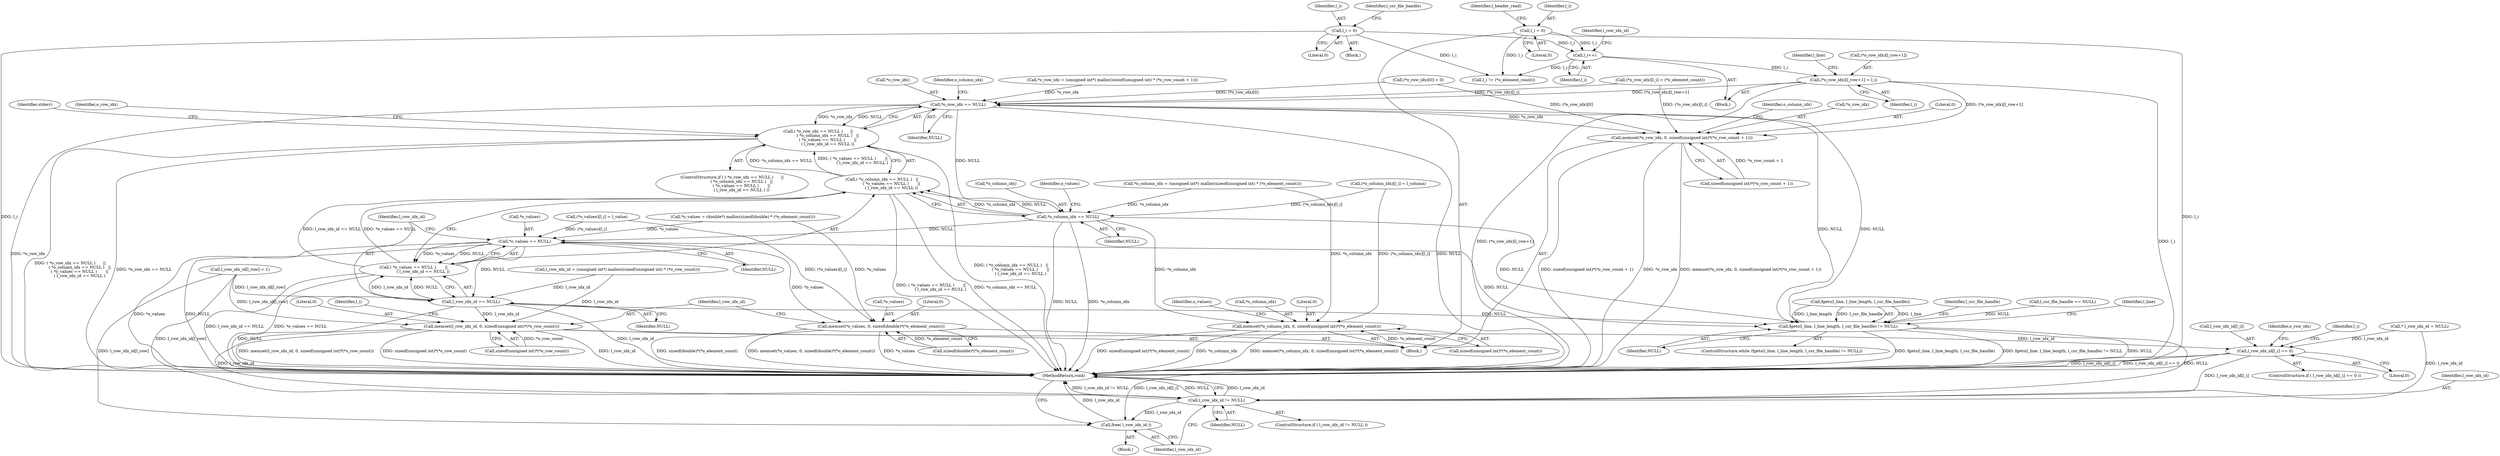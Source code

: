 digraph "0_libxsmm_151481489192e6d1997f8bde52c5c425ea41741d@array" {
"1000404" [label="(Call,(*o_row_idx)[l_row+1] = l_i)"];
"1000397" [label="(Call,l_i++)"];
"1000141" [label="(Call,l_i = 0)"];
"1000347" [label="(Call,l_i = 0)"];
"1000263" [label="(Call,*o_row_idx == NULL)"];
"1000159" [label="(Call,fgets(l_line, l_line_length, l_csr_file_handle) != NULL)"];
"1000454" [label="(Call,l_row_idx_id != NULL)"];
"1000458" [label="(Call,free( l_row_idx_id ))"];
"1000262" [label="(Call,( *o_row_idx == NULL )      ||\n               ( *o_column_idx == NULL )   ||\n               ( *o_values == NULL )       ||\n               ( l_row_idx_id == NULL ))"];
"1000268" [label="(Call,*o_column_idx == NULL)"];
"1000267" [label="(Call,( *o_column_idx == NULL )   ||\n               ( *o_values == NULL )       ||\n               ( l_row_idx_id == NULL ))"];
"1000273" [label="(Call,*o_values == NULL)"];
"1000272" [label="(Call,( *o_values == NULL )       ||\n               ( l_row_idx_id == NULL ))"];
"1000277" [label="(Call,l_row_idx_id == NULL)"];
"1000314" [label="(Call,memset(l_row_idx_id, 0, sizeof(unsigned int)*(*o_row_count)))"];
"1000436" [label="(Call,l_row_idx_id[l_i] == 0)"];
"1000305" [label="(Call,memset(*o_values, 0, sizeof(double)*(*o_element_count)))"];
"1000296" [label="(Call,memset(*o_column_idx, 0, sizeof(unsigned int)*(*o_element_count)))"];
"1000285" [label="(Call,memset(*o_row_idx, 0, sizeof(unsigned int)*(*o_row_count + 1)))"];
"1000453" [label="(ControlStructure,if ( l_row_idx_id != NULL ))"];
"1000274" [label="(Call,*o_values)"];
"1000391" [label="(Call,(*o_values)[l_i] = l_value)"];
"1000401" [label="(Identifier,l_row_idx_id)"];
"1000308" [label="(Literal,0)"];
"1000288" [label="(Literal,0)"];
"1000298" [label="(Identifier,o_column_idx)"];
"1000286" [label="(Call,*o_row_idx)"];
"1000137" [label="(Call,* l_row_idx_id = NULL)"];
"1000161" [label="(Identifier,l_line)"];
"1000158" [label="(ControlStructure,while (fgets(l_line, l_line_length, l_csr_file_handle) != NULL))"];
"1000415" [label="(Call,l_i != (*o_element_count))"];
"1000360" [label="(Block,)"];
"1000271" [label="(Identifier,NULL)"];
"1000436" [label="(Call,l_row_idx_id[l_i] == 0)"];
"1000314" [label="(Call,memset(l_row_idx_id, 0, sizeof(unsigned int)*(*o_row_count)))"];
"1000309" [label="(Call,sizeof(double)*(*o_element_count))"];
"1000285" [label="(Call,memset(*o_row_idx, 0, sizeof(unsigned int)*(*o_row_count + 1)))"];
"1000433" [label="(Identifier,l_i)"];
"1000307" [label="(Identifier,o_values)"];
"1000437" [label="(Call,l_row_idx_id[l_i])"];
"1000277" [label="(Call,l_row_idx_id == NULL)"];
"1000125" [label="(Block,)"];
"1000455" [label="(Identifier,l_row_idx_id)"];
"1000454" [label="(Call,l_row_idx_id != NULL)"];
"1000405" [label="(Call,(*o_row_idx)[l_row+1])"];
"1000435" [label="(ControlStructure,if ( l_row_idx_id[l_i] == 0 ))"];
"1000297" [label="(Call,*o_column_idx)"];
"1000266" [label="(Identifier,NULL)"];
"1000275" [label="(Identifier,o_values)"];
"1000413" [label="(Identifier,l_csr_file_handle)"];
"1000150" [label="(Call,l_csr_file_handle == NULL)"];
"1000459" [label="(Identifier,l_row_idx_id)"];
"1000227" [label="(Call,*o_row_idx = (unsigned int*) malloc(sizeof(unsigned int) * (*o_row_count + 1)))"];
"1000216" [label="(Call,*o_column_idx = (unsigned int*) malloc(sizeof(unsigned int) * (*o_element_count)))"];
"1000349" [label="(Literal,0)"];
"1000159" [label="(Call,fgets(l_line, l_line_length, l_csr_file_handle) != NULL)"];
"1000351" [label="(Identifier,l_header_read)"];
"1000169" [label="(Identifier,l_line)"];
"1000164" [label="(Identifier,NULL)"];
"1000143" [label="(Literal,0)"];
"1000160" [label="(Call,fgets(l_line, l_line_length, l_csr_file_handle))"];
"1000324" [label="(Identifier,l_i)"];
"1000268" [label="(Call,*o_column_idx == NULL)"];
"1000385" [label="(Call,(*o_column_idx)[l_i] = l_column)"];
"1000142" [label="(Identifier,l_i)"];
"1000279" [label="(Identifier,NULL)"];
"1000315" [label="(Identifier,l_row_idx_id)"];
"1000299" [label="(Literal,0)"];
"1000264" [label="(Call,*o_row_idx)"];
"1000270" [label="(Identifier,o_column_idx)"];
"1000240" [label="(Call,*o_values = (double*) malloc(sizeof(double) * (*o_element_count)))"];
"1000141" [label="(Call,l_i = 0)"];
"1000276" [label="(Identifier,NULL)"];
"1000300" [label="(Call,sizeof(unsigned int)*(*o_element_count))"];
"1000411" [label="(Identifier,l_i)"];
"1000457" [label="(Block,)"];
"1000263" [label="(Call,*o_row_idx == NULL)"];
"1000272" [label="(Call,( *o_values == NULL )       ||\n               ( l_row_idx_id == NULL ))"];
"1000348" [label="(Identifier,l_i)"];
"1000334" [label="(Call,(*o_row_idx)[l_i] = (*o_element_count))"];
"1000317" [label="(Call,sizeof(unsigned int)*(*o_row_count))"];
"1000296" [label="(Call,memset(*o_column_idx, 0, sizeof(unsigned int)*(*o_element_count)))"];
"1000397" [label="(Call,l_i++)"];
"1000316" [label="(Literal,0)"];
"1000460" [label="(MethodReturn,void)"];
"1000399" [label="(Call,l_row_idx_id[l_row] = 1)"];
"1000305" [label="(Call,memset(*o_values, 0, sizeof(double)*(*o_element_count)))"];
"1000456" [label="(Identifier,NULL)"];
"1000145" [label="(Identifier,l_csr_file_handle)"];
"1000267" [label="(Call,( *o_column_idx == NULL )   ||\n               ( *o_values == NULL )       ||\n               ( l_row_idx_id == NULL ))"];
"1000278" [label="(Identifier,l_row_idx_id)"];
"1000347" [label="(Call,l_i = 0)"];
"1000251" [label="(Call,l_row_idx_id = (unsigned int*) malloc(sizeof(unsigned int) * (*o_row_count)))"];
"1000440" [label="(Literal,0)"];
"1000398" [label="(Identifier,l_i)"];
"1000262" [label="(Call,( *o_row_idx == NULL )      ||\n               ( *o_column_idx == NULL )   ||\n               ( *o_values == NULL )       ||\n               ( l_row_idx_id == NULL ))"];
"1000306" [label="(Call,*o_values)"];
"1000269" [label="(Call,*o_column_idx)"];
"1000282" [label="(Identifier,stderr)"];
"1000287" [label="(Identifier,o_row_idx)"];
"1000273" [label="(Call,*o_values == NULL)"];
"1000289" [label="(Call,sizeof(unsigned int)*(*o_row_count + 1))"];
"1000445" [label="(Identifier,o_row_idx)"];
"1000458" [label="(Call,free( l_row_idx_id ))"];
"1000261" [label="(ControlStructure,if ( ( *o_row_idx == NULL )      ||\n               ( *o_column_idx == NULL )   ||\n               ( *o_values == NULL )       ||\n               ( l_row_idx_id == NULL ) ))"];
"1000404" [label="(Call,(*o_row_idx)[l_row+1] = l_i)"];
"1000341" [label="(Call,(*o_row_idx)[0] = 0)"];
"1000215" [label="(Block,)"];
"1000404" -> "1000360"  [label="AST: "];
"1000404" -> "1000411"  [label="CFG: "];
"1000405" -> "1000404"  [label="AST: "];
"1000411" -> "1000404"  [label="AST: "];
"1000161" -> "1000404"  [label="CFG: "];
"1000404" -> "1000460"  [label="DDG: (*o_row_idx)[l_row+1]"];
"1000404" -> "1000460"  [label="DDG: l_i"];
"1000404" -> "1000263"  [label="DDG: (*o_row_idx)[l_row+1]"];
"1000404" -> "1000285"  [label="DDG: (*o_row_idx)[l_row+1]"];
"1000397" -> "1000404"  [label="DDG: l_i"];
"1000397" -> "1000360"  [label="AST: "];
"1000397" -> "1000398"  [label="CFG: "];
"1000398" -> "1000397"  [label="AST: "];
"1000401" -> "1000397"  [label="CFG: "];
"1000141" -> "1000397"  [label="DDG: l_i"];
"1000347" -> "1000397"  [label="DDG: l_i"];
"1000397" -> "1000415"  [label="DDG: l_i"];
"1000141" -> "1000125"  [label="AST: "];
"1000141" -> "1000143"  [label="CFG: "];
"1000142" -> "1000141"  [label="AST: "];
"1000143" -> "1000141"  [label="AST: "];
"1000145" -> "1000141"  [label="CFG: "];
"1000141" -> "1000460"  [label="DDG: l_i"];
"1000141" -> "1000415"  [label="DDG: l_i"];
"1000347" -> "1000215"  [label="AST: "];
"1000347" -> "1000349"  [label="CFG: "];
"1000348" -> "1000347"  [label="AST: "];
"1000349" -> "1000347"  [label="AST: "];
"1000351" -> "1000347"  [label="CFG: "];
"1000347" -> "1000460"  [label="DDG: l_i"];
"1000347" -> "1000415"  [label="DDG: l_i"];
"1000263" -> "1000262"  [label="AST: "];
"1000263" -> "1000266"  [label="CFG: "];
"1000264" -> "1000263"  [label="AST: "];
"1000266" -> "1000263"  [label="AST: "];
"1000270" -> "1000263"  [label="CFG: "];
"1000262" -> "1000263"  [label="CFG: "];
"1000263" -> "1000460"  [label="DDG: *o_row_idx"];
"1000263" -> "1000460"  [label="DDG: NULL"];
"1000263" -> "1000159"  [label="DDG: NULL"];
"1000263" -> "1000262"  [label="DDG: *o_row_idx"];
"1000263" -> "1000262"  [label="DDG: NULL"];
"1000227" -> "1000263"  [label="DDG: *o_row_idx"];
"1000341" -> "1000263"  [label="DDG: (*o_row_idx)[0]"];
"1000334" -> "1000263"  [label="DDG: (*o_row_idx)[l_i]"];
"1000159" -> "1000263"  [label="DDG: NULL"];
"1000263" -> "1000268"  [label="DDG: NULL"];
"1000263" -> "1000285"  [label="DDG: *o_row_idx"];
"1000159" -> "1000158"  [label="AST: "];
"1000159" -> "1000164"  [label="CFG: "];
"1000160" -> "1000159"  [label="AST: "];
"1000164" -> "1000159"  [label="AST: "];
"1000169" -> "1000159"  [label="CFG: "];
"1000413" -> "1000159"  [label="CFG: "];
"1000159" -> "1000460"  [label="DDG: fgets(l_line, l_line_length, l_csr_file_handle) != NULL"];
"1000159" -> "1000460"  [label="DDG: NULL"];
"1000159" -> "1000460"  [label="DDG: fgets(l_line, l_line_length, l_csr_file_handle)"];
"1000160" -> "1000159"  [label="DDG: l_line"];
"1000160" -> "1000159"  [label="DDG: l_line_length"];
"1000160" -> "1000159"  [label="DDG: l_csr_file_handle"];
"1000150" -> "1000159"  [label="DDG: NULL"];
"1000273" -> "1000159"  [label="DDG: NULL"];
"1000268" -> "1000159"  [label="DDG: NULL"];
"1000277" -> "1000159"  [label="DDG: NULL"];
"1000159" -> "1000454"  [label="DDG: NULL"];
"1000454" -> "1000453"  [label="AST: "];
"1000454" -> "1000456"  [label="CFG: "];
"1000455" -> "1000454"  [label="AST: "];
"1000456" -> "1000454"  [label="AST: "];
"1000459" -> "1000454"  [label="CFG: "];
"1000460" -> "1000454"  [label="CFG: "];
"1000454" -> "1000460"  [label="DDG: l_row_idx_id"];
"1000454" -> "1000460"  [label="DDG: l_row_idx_id != NULL"];
"1000454" -> "1000460"  [label="DDG: NULL"];
"1000314" -> "1000454"  [label="DDG: l_row_idx_id"];
"1000436" -> "1000454"  [label="DDG: l_row_idx_id[l_i]"];
"1000399" -> "1000454"  [label="DDG: l_row_idx_id[l_row]"];
"1000137" -> "1000454"  [label="DDG: l_row_idx_id"];
"1000454" -> "1000458"  [label="DDG: l_row_idx_id"];
"1000458" -> "1000457"  [label="AST: "];
"1000458" -> "1000459"  [label="CFG: "];
"1000459" -> "1000458"  [label="AST: "];
"1000460" -> "1000458"  [label="CFG: "];
"1000458" -> "1000460"  [label="DDG: l_row_idx_id"];
"1000436" -> "1000458"  [label="DDG: l_row_idx_id[l_i]"];
"1000399" -> "1000458"  [label="DDG: l_row_idx_id[l_row]"];
"1000262" -> "1000261"  [label="AST: "];
"1000262" -> "1000267"  [label="CFG: "];
"1000267" -> "1000262"  [label="AST: "];
"1000282" -> "1000262"  [label="CFG: "];
"1000287" -> "1000262"  [label="CFG: "];
"1000262" -> "1000460"  [label="DDG: ( *o_column_idx == NULL )   ||\n               ( *o_values == NULL )       ||\n               ( l_row_idx_id == NULL )"];
"1000262" -> "1000460"  [label="DDG: *o_row_idx == NULL"];
"1000262" -> "1000460"  [label="DDG: ( *o_row_idx == NULL )      ||\n               ( *o_column_idx == NULL )   ||\n               ( *o_values == NULL )       ||\n               ( l_row_idx_id == NULL )"];
"1000267" -> "1000262"  [label="DDG: *o_column_idx == NULL"];
"1000267" -> "1000262"  [label="DDG: ( *o_values == NULL )       ||\n               ( l_row_idx_id == NULL )"];
"1000268" -> "1000267"  [label="AST: "];
"1000268" -> "1000271"  [label="CFG: "];
"1000269" -> "1000268"  [label="AST: "];
"1000271" -> "1000268"  [label="AST: "];
"1000275" -> "1000268"  [label="CFG: "];
"1000267" -> "1000268"  [label="CFG: "];
"1000268" -> "1000460"  [label="DDG: *o_column_idx"];
"1000268" -> "1000460"  [label="DDG: NULL"];
"1000268" -> "1000267"  [label="DDG: *o_column_idx"];
"1000268" -> "1000267"  [label="DDG: NULL"];
"1000216" -> "1000268"  [label="DDG: *o_column_idx"];
"1000385" -> "1000268"  [label="DDG: (*o_column_idx)[l_i]"];
"1000268" -> "1000273"  [label="DDG: NULL"];
"1000268" -> "1000296"  [label="DDG: *o_column_idx"];
"1000267" -> "1000272"  [label="CFG: "];
"1000272" -> "1000267"  [label="AST: "];
"1000267" -> "1000460"  [label="DDG: *o_column_idx == NULL"];
"1000267" -> "1000460"  [label="DDG: ( *o_values == NULL )       ||\n               ( l_row_idx_id == NULL )"];
"1000272" -> "1000267"  [label="DDG: *o_values == NULL"];
"1000272" -> "1000267"  [label="DDG: l_row_idx_id == NULL"];
"1000273" -> "1000272"  [label="AST: "];
"1000273" -> "1000276"  [label="CFG: "];
"1000274" -> "1000273"  [label="AST: "];
"1000276" -> "1000273"  [label="AST: "];
"1000278" -> "1000273"  [label="CFG: "];
"1000272" -> "1000273"  [label="CFG: "];
"1000273" -> "1000460"  [label="DDG: *o_values"];
"1000273" -> "1000460"  [label="DDG: NULL"];
"1000273" -> "1000272"  [label="DDG: *o_values"];
"1000273" -> "1000272"  [label="DDG: NULL"];
"1000391" -> "1000273"  [label="DDG: (*o_values)[l_i]"];
"1000240" -> "1000273"  [label="DDG: *o_values"];
"1000273" -> "1000277"  [label="DDG: NULL"];
"1000273" -> "1000305"  [label="DDG: *o_values"];
"1000272" -> "1000277"  [label="CFG: "];
"1000277" -> "1000272"  [label="AST: "];
"1000272" -> "1000460"  [label="DDG: *o_values == NULL"];
"1000272" -> "1000460"  [label="DDG: l_row_idx_id == NULL"];
"1000277" -> "1000272"  [label="DDG: l_row_idx_id"];
"1000277" -> "1000272"  [label="DDG: NULL"];
"1000277" -> "1000279"  [label="CFG: "];
"1000278" -> "1000277"  [label="AST: "];
"1000279" -> "1000277"  [label="AST: "];
"1000277" -> "1000460"  [label="DDG: l_row_idx_id"];
"1000277" -> "1000460"  [label="DDG: NULL"];
"1000251" -> "1000277"  [label="DDG: l_row_idx_id"];
"1000399" -> "1000277"  [label="DDG: l_row_idx_id[l_row]"];
"1000277" -> "1000314"  [label="DDG: l_row_idx_id"];
"1000314" -> "1000215"  [label="AST: "];
"1000314" -> "1000317"  [label="CFG: "];
"1000315" -> "1000314"  [label="AST: "];
"1000316" -> "1000314"  [label="AST: "];
"1000317" -> "1000314"  [label="AST: "];
"1000324" -> "1000314"  [label="CFG: "];
"1000314" -> "1000460"  [label="DDG: l_row_idx_id"];
"1000314" -> "1000460"  [label="DDG: memset(l_row_idx_id, 0, sizeof(unsigned int)*(*o_row_count))"];
"1000314" -> "1000460"  [label="DDG: sizeof(unsigned int)*(*o_row_count)"];
"1000251" -> "1000314"  [label="DDG: l_row_idx_id"];
"1000399" -> "1000314"  [label="DDG: l_row_idx_id[l_row]"];
"1000317" -> "1000314"  [label="DDG: *o_row_count"];
"1000314" -> "1000436"  [label="DDG: l_row_idx_id"];
"1000436" -> "1000435"  [label="AST: "];
"1000436" -> "1000440"  [label="CFG: "];
"1000437" -> "1000436"  [label="AST: "];
"1000440" -> "1000436"  [label="AST: "];
"1000445" -> "1000436"  [label="CFG: "];
"1000433" -> "1000436"  [label="CFG: "];
"1000436" -> "1000460"  [label="DDG: l_row_idx_id[l_i] == 0"];
"1000436" -> "1000460"  [label="DDG: l_row_idx_id[l_i]"];
"1000137" -> "1000436"  [label="DDG: l_row_idx_id"];
"1000305" -> "1000215"  [label="AST: "];
"1000305" -> "1000309"  [label="CFG: "];
"1000306" -> "1000305"  [label="AST: "];
"1000308" -> "1000305"  [label="AST: "];
"1000309" -> "1000305"  [label="AST: "];
"1000315" -> "1000305"  [label="CFG: "];
"1000305" -> "1000460"  [label="DDG: sizeof(double)*(*o_element_count)"];
"1000305" -> "1000460"  [label="DDG: memset(*o_values, 0, sizeof(double)*(*o_element_count))"];
"1000305" -> "1000460"  [label="DDG: *o_values"];
"1000391" -> "1000305"  [label="DDG: (*o_values)[l_i]"];
"1000240" -> "1000305"  [label="DDG: *o_values"];
"1000309" -> "1000305"  [label="DDG: *o_element_count"];
"1000296" -> "1000215"  [label="AST: "];
"1000296" -> "1000300"  [label="CFG: "];
"1000297" -> "1000296"  [label="AST: "];
"1000299" -> "1000296"  [label="AST: "];
"1000300" -> "1000296"  [label="AST: "];
"1000307" -> "1000296"  [label="CFG: "];
"1000296" -> "1000460"  [label="DDG: memset(*o_column_idx, 0, sizeof(unsigned int)*(*o_element_count))"];
"1000296" -> "1000460"  [label="DDG: sizeof(unsigned int)*(*o_element_count)"];
"1000296" -> "1000460"  [label="DDG: *o_column_idx"];
"1000216" -> "1000296"  [label="DDG: *o_column_idx"];
"1000385" -> "1000296"  [label="DDG: (*o_column_idx)[l_i]"];
"1000300" -> "1000296"  [label="DDG: *o_element_count"];
"1000285" -> "1000215"  [label="AST: "];
"1000285" -> "1000289"  [label="CFG: "];
"1000286" -> "1000285"  [label="AST: "];
"1000288" -> "1000285"  [label="AST: "];
"1000289" -> "1000285"  [label="AST: "];
"1000298" -> "1000285"  [label="CFG: "];
"1000285" -> "1000460"  [label="DDG: *o_row_idx"];
"1000285" -> "1000460"  [label="DDG: memset(*o_row_idx, 0, sizeof(unsigned int)*(*o_row_count + 1))"];
"1000285" -> "1000460"  [label="DDG: sizeof(unsigned int)*(*o_row_count + 1)"];
"1000341" -> "1000285"  [label="DDG: (*o_row_idx)[0]"];
"1000334" -> "1000285"  [label="DDG: (*o_row_idx)[l_i]"];
"1000289" -> "1000285"  [label="DDG: *o_row_count + 1"];
}
